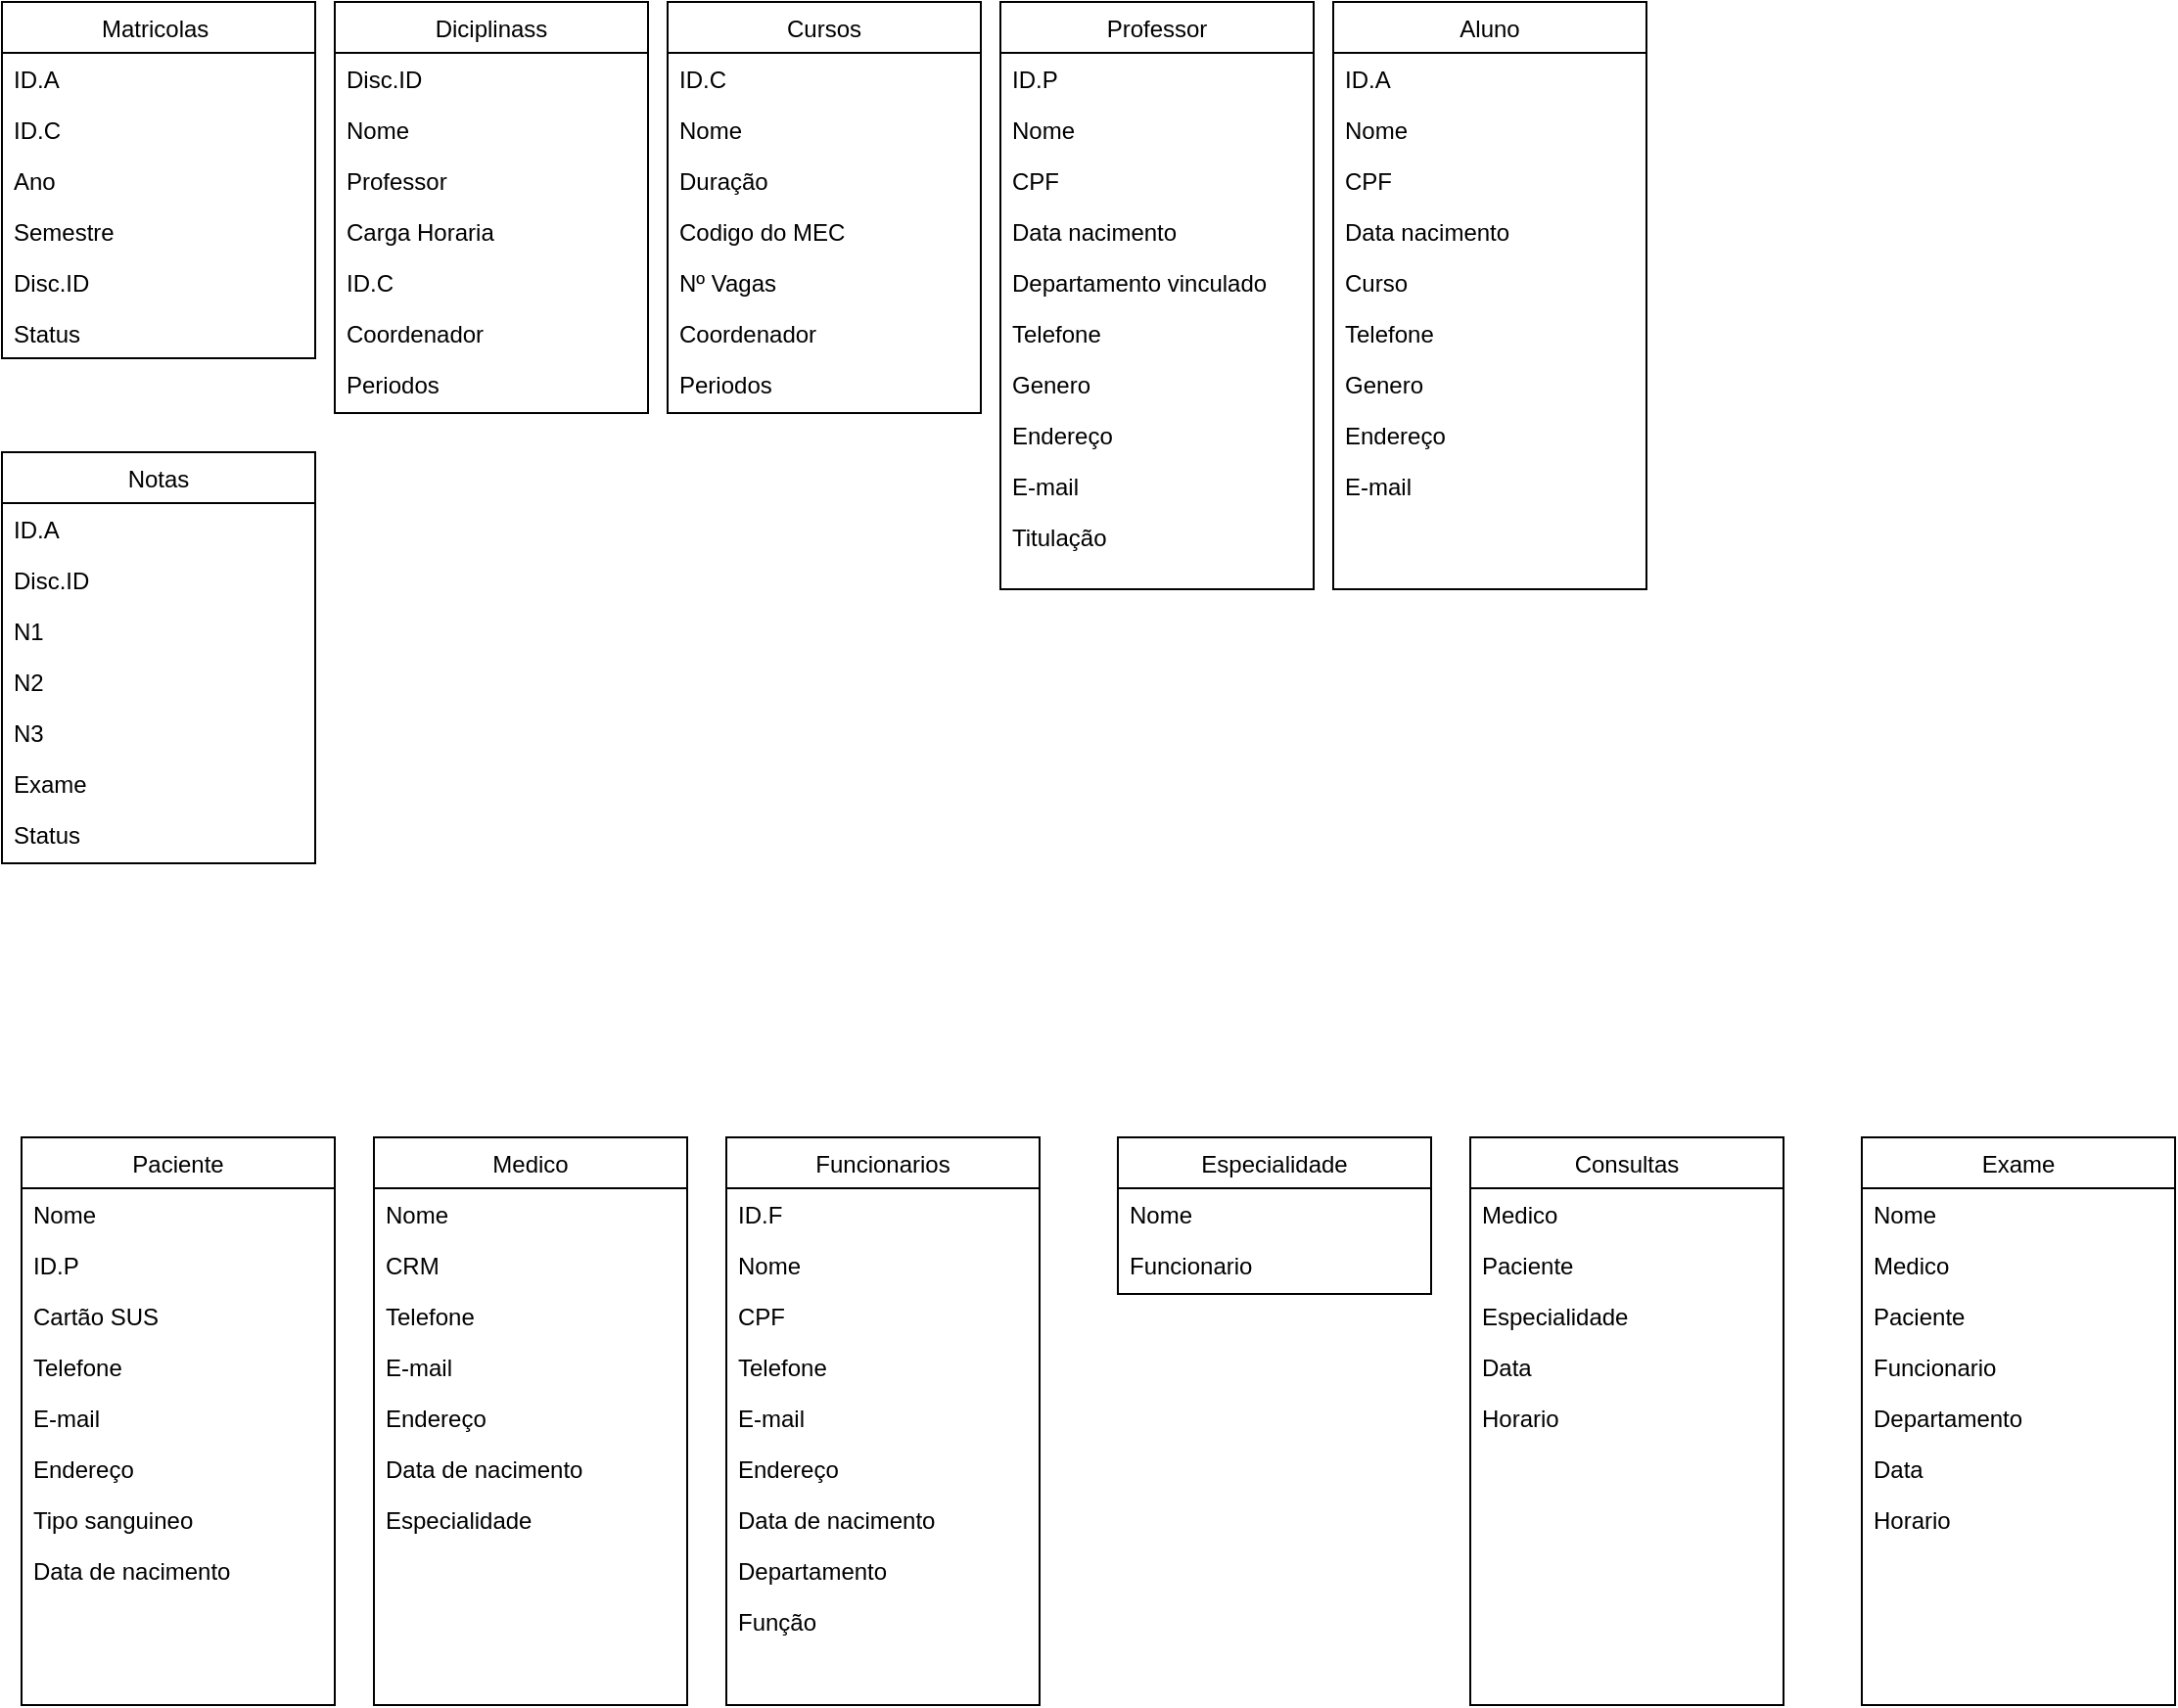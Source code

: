 <mxfile version="26.0.14">
  <diagram id="C5RBs43oDa-KdzZeNtuy" name="Page-1">
    <mxGraphModel dx="1035" dy="522" grid="1" gridSize="10" guides="1" tooltips="1" connect="1" arrows="1" fold="1" page="1" pageScale="1" pageWidth="827" pageHeight="1169" math="0" shadow="0">
      <root>
        <mxCell id="WIyWlLk6GJQsqaUBKTNV-0" />
        <mxCell id="WIyWlLk6GJQsqaUBKTNV-1" parent="WIyWlLk6GJQsqaUBKTNV-0" />
        <mxCell id="zkfFHV4jXpPFQw0GAbJ--17" value="Professor" style="swimlane;fontStyle=0;align=center;verticalAlign=top;childLayout=stackLayout;horizontal=1;startSize=26;horizontalStack=0;resizeParent=1;resizeLast=0;collapsible=1;marginBottom=0;rounded=0;shadow=0;strokeWidth=1;" parent="WIyWlLk6GJQsqaUBKTNV-1" vertex="1">
          <mxGeometry x="520" y="120" width="160" height="300" as="geometry">
            <mxRectangle x="550" y="140" width="160" height="26" as="alternateBounds" />
          </mxGeometry>
        </mxCell>
        <mxCell id="zkfFHV4jXpPFQw0GAbJ--18" value="ID.P" style="text;align=left;verticalAlign=top;spacingLeft=4;spacingRight=4;overflow=hidden;rotatable=0;points=[[0,0.5],[1,0.5]];portConstraint=eastwest;" parent="zkfFHV4jXpPFQw0GAbJ--17" vertex="1">
          <mxGeometry y="26" width="160" height="26" as="geometry" />
        </mxCell>
        <mxCell id="zkfFHV4jXpPFQw0GAbJ--19" value="Nome " style="text;align=left;verticalAlign=top;spacingLeft=4;spacingRight=4;overflow=hidden;rotatable=0;points=[[0,0.5],[1,0.5]];portConstraint=eastwest;rounded=0;shadow=0;html=0;" parent="zkfFHV4jXpPFQw0GAbJ--17" vertex="1">
          <mxGeometry y="52" width="160" height="26" as="geometry" />
        </mxCell>
        <mxCell id="zkfFHV4jXpPFQw0GAbJ--20" value="CPF" style="text;align=left;verticalAlign=top;spacingLeft=4;spacingRight=4;overflow=hidden;rotatable=0;points=[[0,0.5],[1,0.5]];portConstraint=eastwest;rounded=0;shadow=0;html=0;" parent="zkfFHV4jXpPFQw0GAbJ--17" vertex="1">
          <mxGeometry y="78" width="160" height="26" as="geometry" />
        </mxCell>
        <mxCell id="zkfFHV4jXpPFQw0GAbJ--21" value="Data nacimento" style="text;align=left;verticalAlign=top;spacingLeft=4;spacingRight=4;overflow=hidden;rotatable=0;points=[[0,0.5],[1,0.5]];portConstraint=eastwest;rounded=0;shadow=0;html=0;" parent="zkfFHV4jXpPFQw0GAbJ--17" vertex="1">
          <mxGeometry y="104" width="160" height="26" as="geometry" />
        </mxCell>
        <mxCell id="zkfFHV4jXpPFQw0GAbJ--22" value="Departamento vinculado" style="text;align=left;verticalAlign=top;spacingLeft=4;spacingRight=4;overflow=hidden;rotatable=0;points=[[0,0.5],[1,0.5]];portConstraint=eastwest;rounded=0;shadow=0;html=0;" parent="zkfFHV4jXpPFQw0GAbJ--17" vertex="1">
          <mxGeometry y="130" width="160" height="26" as="geometry" />
        </mxCell>
        <mxCell id="zkfFHV4jXpPFQw0GAbJ--24" value="Telefone" style="text;align=left;verticalAlign=top;spacingLeft=4;spacingRight=4;overflow=hidden;rotatable=0;points=[[0,0.5],[1,0.5]];portConstraint=eastwest;" parent="zkfFHV4jXpPFQw0GAbJ--17" vertex="1">
          <mxGeometry y="156" width="160" height="26" as="geometry" />
        </mxCell>
        <mxCell id="zkfFHV4jXpPFQw0GAbJ--25" value="Genero" style="text;align=left;verticalAlign=top;spacingLeft=4;spacingRight=4;overflow=hidden;rotatable=0;points=[[0,0.5],[1,0.5]];portConstraint=eastwest;" parent="zkfFHV4jXpPFQw0GAbJ--17" vertex="1">
          <mxGeometry y="182" width="160" height="26" as="geometry" />
        </mxCell>
        <mxCell id="pBTf3K0IGX8h--1yk33J-0" value="Endereço" style="text;align=left;verticalAlign=top;spacingLeft=4;spacingRight=4;overflow=hidden;rotatable=0;points=[[0,0.5],[1,0.5]];portConstraint=eastwest;" vertex="1" parent="zkfFHV4jXpPFQw0GAbJ--17">
          <mxGeometry y="208" width="160" height="26" as="geometry" />
        </mxCell>
        <mxCell id="pBTf3K0IGX8h--1yk33J-1" value="E-mail" style="text;align=left;verticalAlign=top;spacingLeft=4;spacingRight=4;overflow=hidden;rotatable=0;points=[[0,0.5],[1,0.5]];portConstraint=eastwest;" vertex="1" parent="zkfFHV4jXpPFQw0GAbJ--17">
          <mxGeometry y="234" width="160" height="26" as="geometry" />
        </mxCell>
        <mxCell id="pBTf3K0IGX8h--1yk33J-2" value="Titulação" style="text;align=left;verticalAlign=top;spacingLeft=4;spacingRight=4;overflow=hidden;rotatable=0;points=[[0,0.5],[1,0.5]];portConstraint=eastwest;" vertex="1" parent="zkfFHV4jXpPFQw0GAbJ--17">
          <mxGeometry y="260" width="160" height="26" as="geometry" />
        </mxCell>
        <mxCell id="pBTf3K0IGX8h--1yk33J-3" value="Aluno" style="swimlane;fontStyle=0;align=center;verticalAlign=top;childLayout=stackLayout;horizontal=1;startSize=26;horizontalStack=0;resizeParent=1;resizeLast=0;collapsible=1;marginBottom=0;rounded=0;shadow=0;strokeWidth=1;" vertex="1" parent="WIyWlLk6GJQsqaUBKTNV-1">
          <mxGeometry x="690" y="120" width="160" height="300" as="geometry">
            <mxRectangle x="550" y="140" width="160" height="26" as="alternateBounds" />
          </mxGeometry>
        </mxCell>
        <mxCell id="pBTf3K0IGX8h--1yk33J-4" value="ID.A" style="text;align=left;verticalAlign=top;spacingLeft=4;spacingRight=4;overflow=hidden;rotatable=0;points=[[0,0.5],[1,0.5]];portConstraint=eastwest;" vertex="1" parent="pBTf3K0IGX8h--1yk33J-3">
          <mxGeometry y="26" width="160" height="26" as="geometry" />
        </mxCell>
        <mxCell id="pBTf3K0IGX8h--1yk33J-5" value="Nome " style="text;align=left;verticalAlign=top;spacingLeft=4;spacingRight=4;overflow=hidden;rotatable=0;points=[[0,0.5],[1,0.5]];portConstraint=eastwest;rounded=0;shadow=0;html=0;" vertex="1" parent="pBTf3K0IGX8h--1yk33J-3">
          <mxGeometry y="52" width="160" height="26" as="geometry" />
        </mxCell>
        <mxCell id="pBTf3K0IGX8h--1yk33J-6" value="CPF" style="text;align=left;verticalAlign=top;spacingLeft=4;spacingRight=4;overflow=hidden;rotatable=0;points=[[0,0.5],[1,0.5]];portConstraint=eastwest;rounded=0;shadow=0;html=0;" vertex="1" parent="pBTf3K0IGX8h--1yk33J-3">
          <mxGeometry y="78" width="160" height="26" as="geometry" />
        </mxCell>
        <mxCell id="pBTf3K0IGX8h--1yk33J-7" value="Data nacimento" style="text;align=left;verticalAlign=top;spacingLeft=4;spacingRight=4;overflow=hidden;rotatable=0;points=[[0,0.5],[1,0.5]];portConstraint=eastwest;rounded=0;shadow=0;html=0;" vertex="1" parent="pBTf3K0IGX8h--1yk33J-3">
          <mxGeometry y="104" width="160" height="26" as="geometry" />
        </mxCell>
        <mxCell id="pBTf3K0IGX8h--1yk33J-8" value="Curso" style="text;align=left;verticalAlign=top;spacingLeft=4;spacingRight=4;overflow=hidden;rotatable=0;points=[[0,0.5],[1,0.5]];portConstraint=eastwest;rounded=0;shadow=0;html=0;" vertex="1" parent="pBTf3K0IGX8h--1yk33J-3">
          <mxGeometry y="130" width="160" height="26" as="geometry" />
        </mxCell>
        <mxCell id="pBTf3K0IGX8h--1yk33J-9" value="Telefone" style="text;align=left;verticalAlign=top;spacingLeft=4;spacingRight=4;overflow=hidden;rotatable=0;points=[[0,0.5],[1,0.5]];portConstraint=eastwest;" vertex="1" parent="pBTf3K0IGX8h--1yk33J-3">
          <mxGeometry y="156" width="160" height="26" as="geometry" />
        </mxCell>
        <mxCell id="pBTf3K0IGX8h--1yk33J-10" value="Genero" style="text;align=left;verticalAlign=top;spacingLeft=4;spacingRight=4;overflow=hidden;rotatable=0;points=[[0,0.5],[1,0.5]];portConstraint=eastwest;" vertex="1" parent="pBTf3K0IGX8h--1yk33J-3">
          <mxGeometry y="182" width="160" height="26" as="geometry" />
        </mxCell>
        <mxCell id="pBTf3K0IGX8h--1yk33J-11" value="Endereço" style="text;align=left;verticalAlign=top;spacingLeft=4;spacingRight=4;overflow=hidden;rotatable=0;points=[[0,0.5],[1,0.5]];portConstraint=eastwest;" vertex="1" parent="pBTf3K0IGX8h--1yk33J-3">
          <mxGeometry y="208" width="160" height="26" as="geometry" />
        </mxCell>
        <mxCell id="pBTf3K0IGX8h--1yk33J-12" value="E-mail" style="text;align=left;verticalAlign=top;spacingLeft=4;spacingRight=4;overflow=hidden;rotatable=0;points=[[0,0.5],[1,0.5]];portConstraint=eastwest;" vertex="1" parent="pBTf3K0IGX8h--1yk33J-3">
          <mxGeometry y="234" width="160" height="26" as="geometry" />
        </mxCell>
        <mxCell id="pBTf3K0IGX8h--1yk33J-14" value="Cursos" style="swimlane;fontStyle=0;align=center;verticalAlign=top;childLayout=stackLayout;horizontal=1;startSize=26;horizontalStack=0;resizeParent=1;resizeLast=0;collapsible=1;marginBottom=0;rounded=0;shadow=0;strokeWidth=1;" vertex="1" parent="WIyWlLk6GJQsqaUBKTNV-1">
          <mxGeometry x="350" y="120" width="160" height="210" as="geometry">
            <mxRectangle x="550" y="140" width="160" height="26" as="alternateBounds" />
          </mxGeometry>
        </mxCell>
        <mxCell id="pBTf3K0IGX8h--1yk33J-15" value="ID.C" style="text;align=left;verticalAlign=top;spacingLeft=4;spacingRight=4;overflow=hidden;rotatable=0;points=[[0,0.5],[1,0.5]];portConstraint=eastwest;" vertex="1" parent="pBTf3K0IGX8h--1yk33J-14">
          <mxGeometry y="26" width="160" height="26" as="geometry" />
        </mxCell>
        <mxCell id="pBTf3K0IGX8h--1yk33J-16" value="Nome " style="text;align=left;verticalAlign=top;spacingLeft=4;spacingRight=4;overflow=hidden;rotatable=0;points=[[0,0.5],[1,0.5]];portConstraint=eastwest;rounded=0;shadow=0;html=0;" vertex="1" parent="pBTf3K0IGX8h--1yk33J-14">
          <mxGeometry y="52" width="160" height="26" as="geometry" />
        </mxCell>
        <mxCell id="pBTf3K0IGX8h--1yk33J-17" value="Duração" style="text;align=left;verticalAlign=top;spacingLeft=4;spacingRight=4;overflow=hidden;rotatable=0;points=[[0,0.5],[1,0.5]];portConstraint=eastwest;rounded=0;shadow=0;html=0;" vertex="1" parent="pBTf3K0IGX8h--1yk33J-14">
          <mxGeometry y="78" width="160" height="26" as="geometry" />
        </mxCell>
        <mxCell id="pBTf3K0IGX8h--1yk33J-18" value="Codigo do MEC" style="text;align=left;verticalAlign=top;spacingLeft=4;spacingRight=4;overflow=hidden;rotatable=0;points=[[0,0.5],[1,0.5]];portConstraint=eastwest;rounded=0;shadow=0;html=0;" vertex="1" parent="pBTf3K0IGX8h--1yk33J-14">
          <mxGeometry y="104" width="160" height="26" as="geometry" />
        </mxCell>
        <mxCell id="pBTf3K0IGX8h--1yk33J-23" value="Nº Vagas" style="text;align=left;verticalAlign=top;spacingLeft=4;spacingRight=4;overflow=hidden;rotatable=0;points=[[0,0.5],[1,0.5]];portConstraint=eastwest;" vertex="1" parent="pBTf3K0IGX8h--1yk33J-14">
          <mxGeometry y="130" width="160" height="26" as="geometry" />
        </mxCell>
        <mxCell id="pBTf3K0IGX8h--1yk33J-20" value="Coordenador" style="text;align=left;verticalAlign=top;spacingLeft=4;spacingRight=4;overflow=hidden;rotatable=0;points=[[0,0.5],[1,0.5]];portConstraint=eastwest;" vertex="1" parent="pBTf3K0IGX8h--1yk33J-14">
          <mxGeometry y="156" width="160" height="26" as="geometry" />
        </mxCell>
        <mxCell id="pBTf3K0IGX8h--1yk33J-19" value="Periodos" style="text;align=left;verticalAlign=top;spacingLeft=4;spacingRight=4;overflow=hidden;rotatable=0;points=[[0,0.5],[1,0.5]];portConstraint=eastwest;rounded=0;shadow=0;html=0;" vertex="1" parent="pBTf3K0IGX8h--1yk33J-14">
          <mxGeometry y="182" width="160" height="26" as="geometry" />
        </mxCell>
        <mxCell id="pBTf3K0IGX8h--1yk33J-25" value="Diciplinass" style="swimlane;fontStyle=0;align=center;verticalAlign=top;childLayout=stackLayout;horizontal=1;startSize=26;horizontalStack=0;resizeParent=1;resizeLast=0;collapsible=1;marginBottom=0;rounded=0;shadow=0;strokeWidth=1;" vertex="1" parent="WIyWlLk6GJQsqaUBKTNV-1">
          <mxGeometry x="180" y="120" width="160" height="210" as="geometry">
            <mxRectangle x="550" y="140" width="160" height="26" as="alternateBounds" />
          </mxGeometry>
        </mxCell>
        <mxCell id="pBTf3K0IGX8h--1yk33J-26" value="Disc.ID" style="text;align=left;verticalAlign=top;spacingLeft=4;spacingRight=4;overflow=hidden;rotatable=0;points=[[0,0.5],[1,0.5]];portConstraint=eastwest;" vertex="1" parent="pBTf3K0IGX8h--1yk33J-25">
          <mxGeometry y="26" width="160" height="26" as="geometry" />
        </mxCell>
        <mxCell id="pBTf3K0IGX8h--1yk33J-27" value="Nome " style="text;align=left;verticalAlign=top;spacingLeft=4;spacingRight=4;overflow=hidden;rotatable=0;points=[[0,0.5],[1,0.5]];portConstraint=eastwest;rounded=0;shadow=0;html=0;" vertex="1" parent="pBTf3K0IGX8h--1yk33J-25">
          <mxGeometry y="52" width="160" height="26" as="geometry" />
        </mxCell>
        <mxCell id="pBTf3K0IGX8h--1yk33J-28" value="Professor" style="text;align=left;verticalAlign=top;spacingLeft=4;spacingRight=4;overflow=hidden;rotatable=0;points=[[0,0.5],[1,0.5]];portConstraint=eastwest;rounded=0;shadow=0;html=0;" vertex="1" parent="pBTf3K0IGX8h--1yk33J-25">
          <mxGeometry y="78" width="160" height="26" as="geometry" />
        </mxCell>
        <mxCell id="pBTf3K0IGX8h--1yk33J-29" value="Carga Horaria " style="text;align=left;verticalAlign=top;spacingLeft=4;spacingRight=4;overflow=hidden;rotatable=0;points=[[0,0.5],[1,0.5]];portConstraint=eastwest;rounded=0;shadow=0;html=0;" vertex="1" parent="pBTf3K0IGX8h--1yk33J-25">
          <mxGeometry y="104" width="160" height="26" as="geometry" />
        </mxCell>
        <mxCell id="pBTf3K0IGX8h--1yk33J-30" value="ID.C" style="text;align=left;verticalAlign=top;spacingLeft=4;spacingRight=4;overflow=hidden;rotatable=0;points=[[0,0.5],[1,0.5]];portConstraint=eastwest;" vertex="1" parent="pBTf3K0IGX8h--1yk33J-25">
          <mxGeometry y="130" width="160" height="26" as="geometry" />
        </mxCell>
        <mxCell id="pBTf3K0IGX8h--1yk33J-31" value="Coordenador" style="text;align=left;verticalAlign=top;spacingLeft=4;spacingRight=4;overflow=hidden;rotatable=0;points=[[0,0.5],[1,0.5]];portConstraint=eastwest;" vertex="1" parent="pBTf3K0IGX8h--1yk33J-25">
          <mxGeometry y="156" width="160" height="26" as="geometry" />
        </mxCell>
        <mxCell id="pBTf3K0IGX8h--1yk33J-32" value="Periodos" style="text;align=left;verticalAlign=top;spacingLeft=4;spacingRight=4;overflow=hidden;rotatable=0;points=[[0,0.5],[1,0.5]];portConstraint=eastwest;rounded=0;shadow=0;html=0;" vertex="1" parent="pBTf3K0IGX8h--1yk33J-25">
          <mxGeometry y="182" width="160" height="26" as="geometry" />
        </mxCell>
        <mxCell id="pBTf3K0IGX8h--1yk33J-33" value="Matricolas " style="swimlane;fontStyle=0;align=center;verticalAlign=top;childLayout=stackLayout;horizontal=1;startSize=26;horizontalStack=0;resizeParent=1;resizeLast=0;collapsible=1;marginBottom=0;rounded=0;shadow=0;strokeWidth=1;" vertex="1" parent="WIyWlLk6GJQsqaUBKTNV-1">
          <mxGeometry x="10" y="120" width="160" height="182" as="geometry">
            <mxRectangle x="550" y="140" width="160" height="26" as="alternateBounds" />
          </mxGeometry>
        </mxCell>
        <mxCell id="pBTf3K0IGX8h--1yk33J-34" value="ID.A" style="text;align=left;verticalAlign=top;spacingLeft=4;spacingRight=4;overflow=hidden;rotatable=0;points=[[0,0.5],[1,0.5]];portConstraint=eastwest;" vertex="1" parent="pBTf3K0IGX8h--1yk33J-33">
          <mxGeometry y="26" width="160" height="26" as="geometry" />
        </mxCell>
        <mxCell id="pBTf3K0IGX8h--1yk33J-35" value="ID.C" style="text;align=left;verticalAlign=top;spacingLeft=4;spacingRight=4;overflow=hidden;rotatable=0;points=[[0,0.5],[1,0.5]];portConstraint=eastwest;rounded=0;shadow=0;html=0;" vertex="1" parent="pBTf3K0IGX8h--1yk33J-33">
          <mxGeometry y="52" width="160" height="26" as="geometry" />
        </mxCell>
        <mxCell id="pBTf3K0IGX8h--1yk33J-36" value="Ano" style="text;align=left;verticalAlign=top;spacingLeft=4;spacingRight=4;overflow=hidden;rotatable=0;points=[[0,0.5],[1,0.5]];portConstraint=eastwest;rounded=0;shadow=0;html=0;" vertex="1" parent="pBTf3K0IGX8h--1yk33J-33">
          <mxGeometry y="78" width="160" height="26" as="geometry" />
        </mxCell>
        <mxCell id="pBTf3K0IGX8h--1yk33J-37" value="Semestre" style="text;align=left;verticalAlign=top;spacingLeft=4;spacingRight=4;overflow=hidden;rotatable=0;points=[[0,0.5],[1,0.5]];portConstraint=eastwest;rounded=0;shadow=0;html=0;" vertex="1" parent="pBTf3K0IGX8h--1yk33J-33">
          <mxGeometry y="104" width="160" height="26" as="geometry" />
        </mxCell>
        <mxCell id="pBTf3K0IGX8h--1yk33J-38" value="Disc.ID" style="text;align=left;verticalAlign=top;spacingLeft=4;spacingRight=4;overflow=hidden;rotatable=0;points=[[0,0.5],[1,0.5]];portConstraint=eastwest;" vertex="1" parent="pBTf3K0IGX8h--1yk33J-33">
          <mxGeometry y="130" width="160" height="26" as="geometry" />
        </mxCell>
        <mxCell id="pBTf3K0IGX8h--1yk33J-39" value="Status" style="text;align=left;verticalAlign=top;spacingLeft=4;spacingRight=4;overflow=hidden;rotatable=0;points=[[0,0.5],[1,0.5]];portConstraint=eastwest;" vertex="1" parent="pBTf3K0IGX8h--1yk33J-33">
          <mxGeometry y="156" width="160" height="26" as="geometry" />
        </mxCell>
        <mxCell id="pBTf3K0IGX8h--1yk33J-41" value="Notas" style="swimlane;fontStyle=0;align=center;verticalAlign=top;childLayout=stackLayout;horizontal=1;startSize=26;horizontalStack=0;resizeParent=1;resizeLast=0;collapsible=1;marginBottom=0;rounded=0;shadow=0;strokeWidth=1;" vertex="1" parent="WIyWlLk6GJQsqaUBKTNV-1">
          <mxGeometry x="10" y="350" width="160" height="210" as="geometry">
            <mxRectangle x="550" y="140" width="160" height="26" as="alternateBounds" />
          </mxGeometry>
        </mxCell>
        <mxCell id="pBTf3K0IGX8h--1yk33J-42" value="ID.A" style="text;align=left;verticalAlign=top;spacingLeft=4;spacingRight=4;overflow=hidden;rotatable=0;points=[[0,0.5],[1,0.5]];portConstraint=eastwest;" vertex="1" parent="pBTf3K0IGX8h--1yk33J-41">
          <mxGeometry y="26" width="160" height="26" as="geometry" />
        </mxCell>
        <mxCell id="pBTf3K0IGX8h--1yk33J-46" value="Disc.ID" style="text;align=left;verticalAlign=top;spacingLeft=4;spacingRight=4;overflow=hidden;rotatable=0;points=[[0,0.5],[1,0.5]];portConstraint=eastwest;" vertex="1" parent="pBTf3K0IGX8h--1yk33J-41">
          <mxGeometry y="52" width="160" height="26" as="geometry" />
        </mxCell>
        <mxCell id="pBTf3K0IGX8h--1yk33J-43" value="N1" style="text;align=left;verticalAlign=top;spacingLeft=4;spacingRight=4;overflow=hidden;rotatable=0;points=[[0,0.5],[1,0.5]];portConstraint=eastwest;rounded=0;shadow=0;html=0;" vertex="1" parent="pBTf3K0IGX8h--1yk33J-41">
          <mxGeometry y="78" width="160" height="26" as="geometry" />
        </mxCell>
        <mxCell id="pBTf3K0IGX8h--1yk33J-44" value="N2" style="text;align=left;verticalAlign=top;spacingLeft=4;spacingRight=4;overflow=hidden;rotatable=0;points=[[0,0.5],[1,0.5]];portConstraint=eastwest;rounded=0;shadow=0;html=0;" vertex="1" parent="pBTf3K0IGX8h--1yk33J-41">
          <mxGeometry y="104" width="160" height="26" as="geometry" />
        </mxCell>
        <mxCell id="pBTf3K0IGX8h--1yk33J-45" value="N3" style="text;align=left;verticalAlign=top;spacingLeft=4;spacingRight=4;overflow=hidden;rotatable=0;points=[[0,0.5],[1,0.5]];portConstraint=eastwest;rounded=0;shadow=0;html=0;" vertex="1" parent="pBTf3K0IGX8h--1yk33J-41">
          <mxGeometry y="130" width="160" height="26" as="geometry" />
        </mxCell>
        <mxCell id="pBTf3K0IGX8h--1yk33J-48" value="Exame" style="text;align=left;verticalAlign=top;spacingLeft=4;spacingRight=4;overflow=hidden;rotatable=0;points=[[0,0.5],[1,0.5]];portConstraint=eastwest;" vertex="1" parent="pBTf3K0IGX8h--1yk33J-41">
          <mxGeometry y="156" width="160" height="26" as="geometry" />
        </mxCell>
        <mxCell id="pBTf3K0IGX8h--1yk33J-47" value="Status" style="text;align=left;verticalAlign=top;spacingLeft=4;spacingRight=4;overflow=hidden;rotatable=0;points=[[0,0.5],[1,0.5]];portConstraint=eastwest;" vertex="1" parent="pBTf3K0IGX8h--1yk33J-41">
          <mxGeometry y="182" width="160" height="26" as="geometry" />
        </mxCell>
        <mxCell id="pBTf3K0IGX8h--1yk33J-49" value="Paciente" style="swimlane;fontStyle=0;align=center;verticalAlign=top;childLayout=stackLayout;horizontal=1;startSize=26;horizontalStack=0;resizeParent=1;resizeLast=0;collapsible=1;marginBottom=0;rounded=0;shadow=0;strokeWidth=1;" vertex="1" parent="WIyWlLk6GJQsqaUBKTNV-1">
          <mxGeometry x="20" y="700" width="160" height="290" as="geometry">
            <mxRectangle x="550" y="140" width="160" height="26" as="alternateBounds" />
          </mxGeometry>
        </mxCell>
        <mxCell id="pBTf3K0IGX8h--1yk33J-51" value="Nome" style="text;align=left;verticalAlign=top;spacingLeft=4;spacingRight=4;overflow=hidden;rotatable=0;points=[[0,0.5],[1,0.5]];portConstraint=eastwest;" vertex="1" parent="pBTf3K0IGX8h--1yk33J-49">
          <mxGeometry y="26" width="160" height="26" as="geometry" />
        </mxCell>
        <mxCell id="pBTf3K0IGX8h--1yk33J-52" value="ID.P" style="text;align=left;verticalAlign=top;spacingLeft=4;spacingRight=4;overflow=hidden;rotatable=0;points=[[0,0.5],[1,0.5]];portConstraint=eastwest;rounded=0;shadow=0;html=0;" vertex="1" parent="pBTf3K0IGX8h--1yk33J-49">
          <mxGeometry y="52" width="160" height="26" as="geometry" />
        </mxCell>
        <mxCell id="pBTf3K0IGX8h--1yk33J-53" value="Cartão SUS" style="text;align=left;verticalAlign=top;spacingLeft=4;spacingRight=4;overflow=hidden;rotatable=0;points=[[0,0.5],[1,0.5]];portConstraint=eastwest;rounded=0;shadow=0;html=0;" vertex="1" parent="pBTf3K0IGX8h--1yk33J-49">
          <mxGeometry y="78" width="160" height="26" as="geometry" />
        </mxCell>
        <mxCell id="pBTf3K0IGX8h--1yk33J-54" value="Telefone" style="text;align=left;verticalAlign=top;spacingLeft=4;spacingRight=4;overflow=hidden;rotatable=0;points=[[0,0.5],[1,0.5]];portConstraint=eastwest;rounded=0;shadow=0;html=0;" vertex="1" parent="pBTf3K0IGX8h--1yk33J-49">
          <mxGeometry y="104" width="160" height="26" as="geometry" />
        </mxCell>
        <mxCell id="pBTf3K0IGX8h--1yk33J-55" value="E-mail" style="text;align=left;verticalAlign=top;spacingLeft=4;spacingRight=4;overflow=hidden;rotatable=0;points=[[0,0.5],[1,0.5]];portConstraint=eastwest;" vertex="1" parent="pBTf3K0IGX8h--1yk33J-49">
          <mxGeometry y="130" width="160" height="26" as="geometry" />
        </mxCell>
        <mxCell id="pBTf3K0IGX8h--1yk33J-56" value="Endereço" style="text;align=left;verticalAlign=top;spacingLeft=4;spacingRight=4;overflow=hidden;rotatable=0;points=[[0,0.5],[1,0.5]];portConstraint=eastwest;" vertex="1" parent="pBTf3K0IGX8h--1yk33J-49">
          <mxGeometry y="156" width="160" height="26" as="geometry" />
        </mxCell>
        <mxCell id="pBTf3K0IGX8h--1yk33J-58" value="Tipo sanguineo" style="text;align=left;verticalAlign=top;spacingLeft=4;spacingRight=4;overflow=hidden;rotatable=0;points=[[0,0.5],[1,0.5]];portConstraint=eastwest;" vertex="1" parent="pBTf3K0IGX8h--1yk33J-49">
          <mxGeometry y="182" width="160" height="26" as="geometry" />
        </mxCell>
        <mxCell id="pBTf3K0IGX8h--1yk33J-59" value="Data de nacimento" style="text;align=left;verticalAlign=top;spacingLeft=4;spacingRight=4;overflow=hidden;rotatable=0;points=[[0,0.5],[1,0.5]];portConstraint=eastwest;" vertex="1" parent="pBTf3K0IGX8h--1yk33J-49">
          <mxGeometry y="208" width="160" height="26" as="geometry" />
        </mxCell>
        <mxCell id="pBTf3K0IGX8h--1yk33J-60" value="Medico" style="swimlane;fontStyle=0;align=center;verticalAlign=top;childLayout=stackLayout;horizontal=1;startSize=26;horizontalStack=0;resizeParent=1;resizeLast=0;collapsible=1;marginBottom=0;rounded=0;shadow=0;strokeWidth=1;" vertex="1" parent="WIyWlLk6GJQsqaUBKTNV-1">
          <mxGeometry x="200" y="700" width="160" height="290" as="geometry">
            <mxRectangle x="550" y="140" width="160" height="26" as="alternateBounds" />
          </mxGeometry>
        </mxCell>
        <mxCell id="pBTf3K0IGX8h--1yk33J-61" value="Nome" style="text;align=left;verticalAlign=top;spacingLeft=4;spacingRight=4;overflow=hidden;rotatable=0;points=[[0,0.5],[1,0.5]];portConstraint=eastwest;" vertex="1" parent="pBTf3K0IGX8h--1yk33J-60">
          <mxGeometry y="26" width="160" height="26" as="geometry" />
        </mxCell>
        <mxCell id="pBTf3K0IGX8h--1yk33J-62" value="CRM" style="text;align=left;verticalAlign=top;spacingLeft=4;spacingRight=4;overflow=hidden;rotatable=0;points=[[0,0.5],[1,0.5]];portConstraint=eastwest;rounded=0;shadow=0;html=0;" vertex="1" parent="pBTf3K0IGX8h--1yk33J-60">
          <mxGeometry y="52" width="160" height="26" as="geometry" />
        </mxCell>
        <mxCell id="pBTf3K0IGX8h--1yk33J-64" value="Telefone" style="text;align=left;verticalAlign=top;spacingLeft=4;spacingRight=4;overflow=hidden;rotatable=0;points=[[0,0.5],[1,0.5]];portConstraint=eastwest;rounded=0;shadow=0;html=0;" vertex="1" parent="pBTf3K0IGX8h--1yk33J-60">
          <mxGeometry y="78" width="160" height="26" as="geometry" />
        </mxCell>
        <mxCell id="pBTf3K0IGX8h--1yk33J-65" value="E-mail" style="text;align=left;verticalAlign=top;spacingLeft=4;spacingRight=4;overflow=hidden;rotatable=0;points=[[0,0.5],[1,0.5]];portConstraint=eastwest;" vertex="1" parent="pBTf3K0IGX8h--1yk33J-60">
          <mxGeometry y="104" width="160" height="26" as="geometry" />
        </mxCell>
        <mxCell id="pBTf3K0IGX8h--1yk33J-66" value="Endereço" style="text;align=left;verticalAlign=top;spacingLeft=4;spacingRight=4;overflow=hidden;rotatable=0;points=[[0,0.5],[1,0.5]];portConstraint=eastwest;" vertex="1" parent="pBTf3K0IGX8h--1yk33J-60">
          <mxGeometry y="130" width="160" height="26" as="geometry" />
        </mxCell>
        <mxCell id="pBTf3K0IGX8h--1yk33J-68" value="Data de nacimento" style="text;align=left;verticalAlign=top;spacingLeft=4;spacingRight=4;overflow=hidden;rotatable=0;points=[[0,0.5],[1,0.5]];portConstraint=eastwest;" vertex="1" parent="pBTf3K0IGX8h--1yk33J-60">
          <mxGeometry y="156" width="160" height="26" as="geometry" />
        </mxCell>
        <mxCell id="pBTf3K0IGX8h--1yk33J-69" value="Especialidade" style="text;align=left;verticalAlign=top;spacingLeft=4;spacingRight=4;overflow=hidden;rotatable=0;points=[[0,0.5],[1,0.5]];portConstraint=eastwest;" vertex="1" parent="pBTf3K0IGX8h--1yk33J-60">
          <mxGeometry y="182" width="160" height="26" as="geometry" />
        </mxCell>
        <mxCell id="pBTf3K0IGX8h--1yk33J-70" value="Especialidade" style="swimlane;fontStyle=0;align=center;verticalAlign=top;childLayout=stackLayout;horizontal=1;startSize=26;horizontalStack=0;resizeParent=1;resizeLast=0;collapsible=1;marginBottom=0;rounded=0;shadow=0;strokeWidth=1;" vertex="1" parent="WIyWlLk6GJQsqaUBKTNV-1">
          <mxGeometry x="580" y="700" width="160" height="80" as="geometry">
            <mxRectangle x="550" y="140" width="160" height="26" as="alternateBounds" />
          </mxGeometry>
        </mxCell>
        <mxCell id="pBTf3K0IGX8h--1yk33J-71" value="Nome" style="text;align=left;verticalAlign=top;spacingLeft=4;spacingRight=4;overflow=hidden;rotatable=0;points=[[0,0.5],[1,0.5]];portConstraint=eastwest;" vertex="1" parent="pBTf3K0IGX8h--1yk33J-70">
          <mxGeometry y="26" width="160" height="26" as="geometry" />
        </mxCell>
        <mxCell id="pBTf3K0IGX8h--1yk33J-105" value="Funcionario" style="text;align=left;verticalAlign=top;spacingLeft=4;spacingRight=4;overflow=hidden;rotatable=0;points=[[0,0.5],[1,0.5]];portConstraint=eastwest;" vertex="1" parent="pBTf3K0IGX8h--1yk33J-70">
          <mxGeometry y="52" width="160" height="26" as="geometry" />
        </mxCell>
        <mxCell id="pBTf3K0IGX8h--1yk33J-78" value="Consultas" style="swimlane;fontStyle=0;align=center;verticalAlign=top;childLayout=stackLayout;horizontal=1;startSize=26;horizontalStack=0;resizeParent=1;resizeLast=0;collapsible=1;marginBottom=0;rounded=0;shadow=0;strokeWidth=1;" vertex="1" parent="WIyWlLk6GJQsqaUBKTNV-1">
          <mxGeometry x="760" y="700" width="160" height="290" as="geometry">
            <mxRectangle x="550" y="140" width="160" height="26" as="alternateBounds" />
          </mxGeometry>
        </mxCell>
        <mxCell id="pBTf3K0IGX8h--1yk33J-79" value="Medico" style="text;align=left;verticalAlign=top;spacingLeft=4;spacingRight=4;overflow=hidden;rotatable=0;points=[[0,0.5],[1,0.5]];portConstraint=eastwest;" vertex="1" parent="pBTf3K0IGX8h--1yk33J-78">
          <mxGeometry y="26" width="160" height="26" as="geometry" />
        </mxCell>
        <mxCell id="pBTf3K0IGX8h--1yk33J-80" value="Paciente" style="text;align=left;verticalAlign=top;spacingLeft=4;spacingRight=4;overflow=hidden;rotatable=0;points=[[0,0.5],[1,0.5]];portConstraint=eastwest;rounded=0;shadow=0;html=0;" vertex="1" parent="pBTf3K0IGX8h--1yk33J-78">
          <mxGeometry y="52" width="160" height="26" as="geometry" />
        </mxCell>
        <mxCell id="pBTf3K0IGX8h--1yk33J-85" value="Especialidade" style="text;align=left;verticalAlign=top;spacingLeft=4;spacingRight=4;overflow=hidden;rotatable=0;points=[[0,0.5],[1,0.5]];portConstraint=eastwest;" vertex="1" parent="pBTf3K0IGX8h--1yk33J-78">
          <mxGeometry y="78" width="160" height="26" as="geometry" />
        </mxCell>
        <mxCell id="pBTf3K0IGX8h--1yk33J-81" value="Data" style="text;align=left;verticalAlign=top;spacingLeft=4;spacingRight=4;overflow=hidden;rotatable=0;points=[[0,0.5],[1,0.5]];portConstraint=eastwest;rounded=0;shadow=0;html=0;" vertex="1" parent="pBTf3K0IGX8h--1yk33J-78">
          <mxGeometry y="104" width="160" height="26" as="geometry" />
        </mxCell>
        <mxCell id="pBTf3K0IGX8h--1yk33J-106" value="Horario" style="text;align=left;verticalAlign=top;spacingLeft=4;spacingRight=4;overflow=hidden;rotatable=0;points=[[0,0.5],[1,0.5]];portConstraint=eastwest;rounded=0;shadow=0;html=0;" vertex="1" parent="pBTf3K0IGX8h--1yk33J-78">
          <mxGeometry y="130" width="160" height="26" as="geometry" />
        </mxCell>
        <mxCell id="pBTf3K0IGX8h--1yk33J-86" value="Funcionarios" style="swimlane;fontStyle=0;align=center;verticalAlign=top;childLayout=stackLayout;horizontal=1;startSize=26;horizontalStack=0;resizeParent=1;resizeLast=0;collapsible=1;marginBottom=0;rounded=0;shadow=0;strokeWidth=1;" vertex="1" parent="WIyWlLk6GJQsqaUBKTNV-1">
          <mxGeometry x="380" y="700" width="160" height="290" as="geometry">
            <mxRectangle x="550" y="140" width="160" height="26" as="alternateBounds" />
          </mxGeometry>
        </mxCell>
        <mxCell id="pBTf3K0IGX8h--1yk33J-102" value="ID.F" style="text;align=left;verticalAlign=top;spacingLeft=4;spacingRight=4;overflow=hidden;rotatable=0;points=[[0,0.5],[1,0.5]];portConstraint=eastwest;" vertex="1" parent="pBTf3K0IGX8h--1yk33J-86">
          <mxGeometry y="26" width="160" height="26" as="geometry" />
        </mxCell>
        <mxCell id="pBTf3K0IGX8h--1yk33J-87" value="Nome" style="text;align=left;verticalAlign=top;spacingLeft=4;spacingRight=4;overflow=hidden;rotatable=0;points=[[0,0.5],[1,0.5]];portConstraint=eastwest;" vertex="1" parent="pBTf3K0IGX8h--1yk33J-86">
          <mxGeometry y="52" width="160" height="26" as="geometry" />
        </mxCell>
        <mxCell id="pBTf3K0IGX8h--1yk33J-88" value="CPF" style="text;align=left;verticalAlign=top;spacingLeft=4;spacingRight=4;overflow=hidden;rotatable=0;points=[[0,0.5],[1,0.5]];portConstraint=eastwest;rounded=0;shadow=0;html=0;" vertex="1" parent="pBTf3K0IGX8h--1yk33J-86">
          <mxGeometry y="78" width="160" height="26" as="geometry" />
        </mxCell>
        <mxCell id="pBTf3K0IGX8h--1yk33J-89" value="Telefone" style="text;align=left;verticalAlign=top;spacingLeft=4;spacingRight=4;overflow=hidden;rotatable=0;points=[[0,0.5],[1,0.5]];portConstraint=eastwest;rounded=0;shadow=0;html=0;" vertex="1" parent="pBTf3K0IGX8h--1yk33J-86">
          <mxGeometry y="104" width="160" height="26" as="geometry" />
        </mxCell>
        <mxCell id="pBTf3K0IGX8h--1yk33J-90" value="E-mail" style="text;align=left;verticalAlign=top;spacingLeft=4;spacingRight=4;overflow=hidden;rotatable=0;points=[[0,0.5],[1,0.5]];portConstraint=eastwest;" vertex="1" parent="pBTf3K0IGX8h--1yk33J-86">
          <mxGeometry y="130" width="160" height="26" as="geometry" />
        </mxCell>
        <mxCell id="pBTf3K0IGX8h--1yk33J-91" value="Endereço" style="text;align=left;verticalAlign=top;spacingLeft=4;spacingRight=4;overflow=hidden;rotatable=0;points=[[0,0.5],[1,0.5]];portConstraint=eastwest;" vertex="1" parent="pBTf3K0IGX8h--1yk33J-86">
          <mxGeometry y="156" width="160" height="26" as="geometry" />
        </mxCell>
        <mxCell id="pBTf3K0IGX8h--1yk33J-92" value="Data de nacimento" style="text;align=left;verticalAlign=top;spacingLeft=4;spacingRight=4;overflow=hidden;rotatable=0;points=[[0,0.5],[1,0.5]];portConstraint=eastwest;" vertex="1" parent="pBTf3K0IGX8h--1yk33J-86">
          <mxGeometry y="182" width="160" height="26" as="geometry" />
        </mxCell>
        <mxCell id="pBTf3K0IGX8h--1yk33J-93" value="Departamento " style="text;align=left;verticalAlign=top;spacingLeft=4;spacingRight=4;overflow=hidden;rotatable=0;points=[[0,0.5],[1,0.5]];portConstraint=eastwest;" vertex="1" parent="pBTf3K0IGX8h--1yk33J-86">
          <mxGeometry y="208" width="160" height="26" as="geometry" />
        </mxCell>
        <mxCell id="pBTf3K0IGX8h--1yk33J-103" value="Função" style="text;align=left;verticalAlign=top;spacingLeft=4;spacingRight=4;overflow=hidden;rotatable=0;points=[[0,0.5],[1,0.5]];portConstraint=eastwest;" vertex="1" parent="pBTf3K0IGX8h--1yk33J-86">
          <mxGeometry y="234" width="160" height="26" as="geometry" />
        </mxCell>
        <mxCell id="pBTf3K0IGX8h--1yk33J-94" value="Exame" style="swimlane;fontStyle=0;align=center;verticalAlign=top;childLayout=stackLayout;horizontal=1;startSize=26;horizontalStack=0;resizeParent=1;resizeLast=0;collapsible=1;marginBottom=0;rounded=0;shadow=0;strokeWidth=1;" vertex="1" parent="WIyWlLk6GJQsqaUBKTNV-1">
          <mxGeometry x="960" y="700" width="160" height="290" as="geometry">
            <mxRectangle x="550" y="140" width="160" height="26" as="alternateBounds" />
          </mxGeometry>
        </mxCell>
        <mxCell id="pBTf3K0IGX8h--1yk33J-95" value="Nome" style="text;align=left;verticalAlign=top;spacingLeft=4;spacingRight=4;overflow=hidden;rotatable=0;points=[[0,0.5],[1,0.5]];portConstraint=eastwest;" vertex="1" parent="pBTf3K0IGX8h--1yk33J-94">
          <mxGeometry y="26" width="160" height="26" as="geometry" />
        </mxCell>
        <mxCell id="pBTf3K0IGX8h--1yk33J-97" value="Medico" style="text;align=left;verticalAlign=top;spacingLeft=4;spacingRight=4;overflow=hidden;rotatable=0;points=[[0,0.5],[1,0.5]];portConstraint=eastwest;rounded=0;shadow=0;html=0;" vertex="1" parent="pBTf3K0IGX8h--1yk33J-94">
          <mxGeometry y="52" width="160" height="26" as="geometry" />
        </mxCell>
        <mxCell id="pBTf3K0IGX8h--1yk33J-98" value="Paciente" style="text;align=left;verticalAlign=top;spacingLeft=4;spacingRight=4;overflow=hidden;rotatable=0;points=[[0,0.5],[1,0.5]];portConstraint=eastwest;" vertex="1" parent="pBTf3K0IGX8h--1yk33J-94">
          <mxGeometry y="78" width="160" height="26" as="geometry" />
        </mxCell>
        <mxCell id="pBTf3K0IGX8h--1yk33J-99" value="Funcionario" style="text;align=left;verticalAlign=top;spacingLeft=4;spacingRight=4;overflow=hidden;rotatable=0;points=[[0,0.5],[1,0.5]];portConstraint=eastwest;" vertex="1" parent="pBTf3K0IGX8h--1yk33J-94">
          <mxGeometry y="104" width="160" height="26" as="geometry" />
        </mxCell>
        <mxCell id="pBTf3K0IGX8h--1yk33J-100" value="Departamento " style="text;align=left;verticalAlign=top;spacingLeft=4;spacingRight=4;overflow=hidden;rotatable=0;points=[[0,0.5],[1,0.5]];portConstraint=eastwest;" vertex="1" parent="pBTf3K0IGX8h--1yk33J-94">
          <mxGeometry y="130" width="160" height="26" as="geometry" />
        </mxCell>
        <mxCell id="pBTf3K0IGX8h--1yk33J-104" value="Data" style="text;align=left;verticalAlign=top;spacingLeft=4;spacingRight=4;overflow=hidden;rotatable=0;points=[[0,0.5],[1,0.5]];portConstraint=eastwest;" vertex="1" parent="pBTf3K0IGX8h--1yk33J-94">
          <mxGeometry y="156" width="160" height="26" as="geometry" />
        </mxCell>
        <mxCell id="pBTf3K0IGX8h--1yk33J-107" value="Horario" style="text;align=left;verticalAlign=top;spacingLeft=4;spacingRight=4;overflow=hidden;rotatable=0;points=[[0,0.5],[1,0.5]];portConstraint=eastwest;rounded=0;shadow=0;html=0;" vertex="1" parent="pBTf3K0IGX8h--1yk33J-94">
          <mxGeometry y="182" width="160" height="26" as="geometry" />
        </mxCell>
      </root>
    </mxGraphModel>
  </diagram>
</mxfile>
